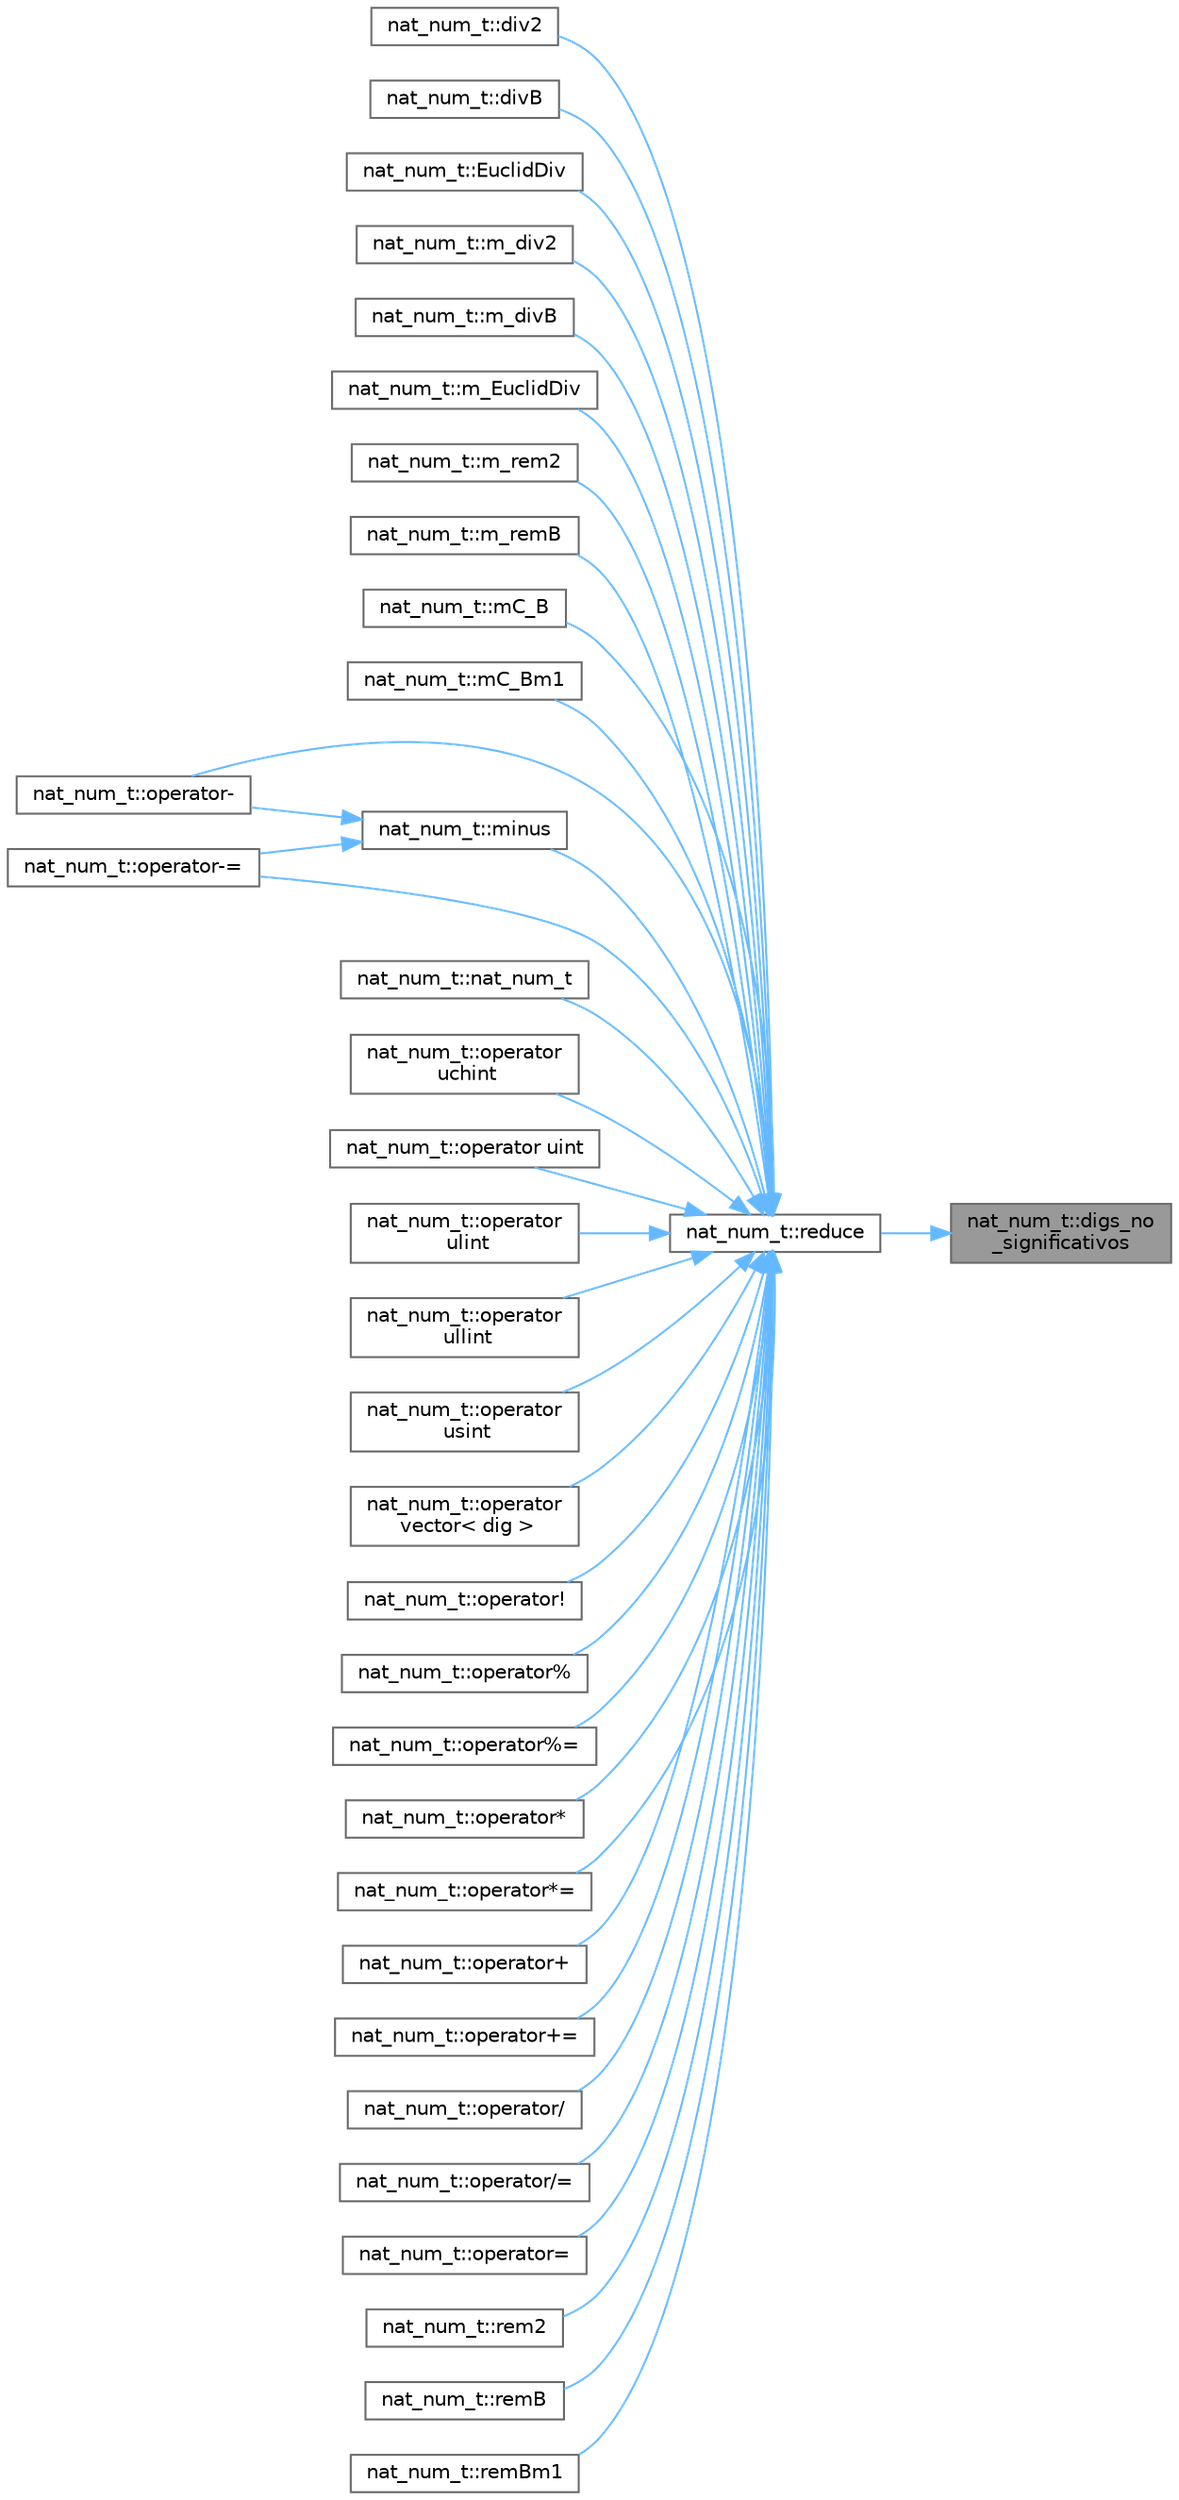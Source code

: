 digraph "nat_num_t::digs_no_significativos"
{
 // INTERACTIVE_SVG=YES
 // LATEX_PDF_SIZE
  bgcolor="transparent";
  edge [fontname=Helvetica,fontsize=10,labelfontname=Helvetica,labelfontsize=10];
  node [fontname=Helvetica,fontsize=10,shape=box,height=0.2,width=0.4];
  rankdir="RL";
  Node1 [label="nat_num_t::digs_no\l_significativos",height=0.2,width=0.4,color="gray40", fillcolor="grey60", style="filled", fontcolor="black",tooltip=" "];
  Node1 -> Node2 [dir="back",color="steelblue1",style="solid"];
  Node2 [label="nat_num_t::reduce",height=0.2,width=0.4,color="grey40", fillcolor="white", style="filled",URL="$classnat__num__t.html#a5a1e29dfd320bf08016a2f0227621f0d",tooltip=" "];
  Node2 -> Node3 [dir="back",color="steelblue1",style="solid"];
  Node3 [label="nat_num_t::div2",height=0.2,width=0.4,color="grey40", fillcolor="white", style="filled",URL="$classnat__num__t.html#a3a404549ae4f05cafef5d6ceec3a6646",tooltip=" "];
  Node2 -> Node4 [dir="back",color="steelblue1",style="solid"];
  Node4 [label="nat_num_t::divB",height=0.2,width=0.4,color="grey40", fillcolor="white", style="filled",URL="$classnat__num__t.html#aad12fc5939f569965b9694292906194c",tooltip=" "];
  Node2 -> Node5 [dir="back",color="steelblue1",style="solid"];
  Node5 [label="nat_num_t::EuclidDiv",height=0.2,width=0.4,color="grey40", fillcolor="white", style="filled",URL="$classnat__num__t.html#a86fb8e79d86da172cc7adff7632ac725",tooltip=" "];
  Node2 -> Node6 [dir="back",color="steelblue1",style="solid"];
  Node6 [label="nat_num_t::m_div2",height=0.2,width=0.4,color="grey40", fillcolor="white", style="filled",URL="$classnat__num__t.html#affad1b46b9de15da174a01644271785f",tooltip=" "];
  Node2 -> Node7 [dir="back",color="steelblue1",style="solid"];
  Node7 [label="nat_num_t::m_divB",height=0.2,width=0.4,color="grey40", fillcolor="white", style="filled",URL="$classnat__num__t.html#af92fae6d437e61b258bb0fa3987b91b6",tooltip=" "];
  Node2 -> Node8 [dir="back",color="steelblue1",style="solid"];
  Node8 [label="nat_num_t::m_EuclidDiv",height=0.2,width=0.4,color="grey40", fillcolor="white", style="filled",URL="$classnat__num__t.html#a33fdda0e7d67cc2f9a9c90ea001e8c2b",tooltip=" "];
  Node2 -> Node9 [dir="back",color="steelblue1",style="solid"];
  Node9 [label="nat_num_t::m_rem2",height=0.2,width=0.4,color="grey40", fillcolor="white", style="filled",URL="$classnat__num__t.html#afef2a039b484e1a1147959e96e07be7a",tooltip=" "];
  Node2 -> Node10 [dir="back",color="steelblue1",style="solid"];
  Node10 [label="nat_num_t::m_remB",height=0.2,width=0.4,color="grey40", fillcolor="white", style="filled",URL="$classnat__num__t.html#a7f59276202f957a0027f1784f88bc617",tooltip=" "];
  Node2 -> Node11 [dir="back",color="steelblue1",style="solid"];
  Node11 [label="nat_num_t::mC_B",height=0.2,width=0.4,color="grey40", fillcolor="white", style="filled",URL="$classnat__num__t.html#aa042059e50f3008d12e430fdebcc323f",tooltip=" "];
  Node2 -> Node12 [dir="back",color="steelblue1",style="solid"];
  Node12 [label="nat_num_t::mC_Bm1",height=0.2,width=0.4,color="grey40", fillcolor="white", style="filled",URL="$classnat__num__t.html#ac276fad3a3947175a55b2b9e990ae231",tooltip=" "];
  Node2 -> Node13 [dir="back",color="steelblue1",style="solid"];
  Node13 [label="nat_num_t::minus",height=0.2,width=0.4,color="grey40", fillcolor="white", style="filled",URL="$classnat__num__t.html#a07b25245f1119449ee9171ab2ea85de6",tooltip=" "];
  Node13 -> Node14 [dir="back",color="steelblue1",style="solid"];
  Node14 [label="nat_num_t::operator-",height=0.2,width=0.4,color="grey40", fillcolor="white", style="filled",URL="$classnat__num__t.html#aa7de2415a6824b4af279ec90aac74dd3",tooltip=" "];
  Node13 -> Node15 [dir="back",color="steelblue1",style="solid"];
  Node15 [label="nat_num_t::operator-=",height=0.2,width=0.4,color="grey40", fillcolor="white", style="filled",URL="$classnat__num__t.html#a0951fd96d0bf5389fd1a30aa2c19ef6a",tooltip=" "];
  Node2 -> Node16 [dir="back",color="steelblue1",style="solid"];
  Node16 [label="nat_num_t::nat_num_t",height=0.2,width=0.4,color="grey40", fillcolor="white", style="filled",URL="$classnat__num__t.html#a37024fe6aa82e7f7632fa2f119d91982",tooltip=" "];
  Node2 -> Node17 [dir="back",color="steelblue1",style="solid"];
  Node17 [label="nat_num_t::operator\l uchint",height=0.2,width=0.4,color="grey40", fillcolor="white", style="filled",URL="$classnat__num__t.html#a344d5169b4e8601fd3b3c7b32ea7a2ef",tooltip=" "];
  Node2 -> Node18 [dir="back",color="steelblue1",style="solid"];
  Node18 [label="nat_num_t::operator uint",height=0.2,width=0.4,color="grey40", fillcolor="white", style="filled",URL="$classnat__num__t.html#a491e17555be2492eedcb5788b8a9a271",tooltip=" "];
  Node2 -> Node19 [dir="back",color="steelblue1",style="solid"];
  Node19 [label="nat_num_t::operator\l ulint",height=0.2,width=0.4,color="grey40", fillcolor="white", style="filled",URL="$classnat__num__t.html#abe95f2899f69106cd62ca8d576d546e3",tooltip=" "];
  Node2 -> Node20 [dir="back",color="steelblue1",style="solid"];
  Node20 [label="nat_num_t::operator\l ullint",height=0.2,width=0.4,color="grey40", fillcolor="white", style="filled",URL="$classnat__num__t.html#a541e1b883b4bdab9c1fceac15fa2ce4c",tooltip=" "];
  Node2 -> Node21 [dir="back",color="steelblue1",style="solid"];
  Node21 [label="nat_num_t::operator\l usint",height=0.2,width=0.4,color="grey40", fillcolor="white", style="filled",URL="$classnat__num__t.html#a9c55fd75b20e9196e5f798c6d311f745",tooltip=" "];
  Node2 -> Node22 [dir="back",color="steelblue1",style="solid"];
  Node22 [label="nat_num_t::operator\l vector\< dig \>",height=0.2,width=0.4,color="grey40", fillcolor="white", style="filled",URL="$classnat__num__t.html#a017ccdb8add749e869c3e35cd4d32f9d",tooltip=" "];
  Node2 -> Node23 [dir="back",color="steelblue1",style="solid"];
  Node23 [label="nat_num_t::operator!",height=0.2,width=0.4,color="grey40", fillcolor="white", style="filled",URL="$classnat__num__t.html#a2a5a33dec1079928b211d2dc47e6d85f",tooltip=" "];
  Node2 -> Node24 [dir="back",color="steelblue1",style="solid"];
  Node24 [label="nat_num_t::operator%",height=0.2,width=0.4,color="grey40", fillcolor="white", style="filled",URL="$classnat__num__t.html#a9d9cdb7e6209d001ab8e4ffa3450cb33",tooltip=" "];
  Node2 -> Node25 [dir="back",color="steelblue1",style="solid"];
  Node25 [label="nat_num_t::operator%=",height=0.2,width=0.4,color="grey40", fillcolor="white", style="filled",URL="$classnat__num__t.html#aebfeb312e837e0bc29834fe3d9b7343b",tooltip=" "];
  Node2 -> Node26 [dir="back",color="steelblue1",style="solid"];
  Node26 [label="nat_num_t::operator*",height=0.2,width=0.4,color="grey40", fillcolor="white", style="filled",URL="$classnat__num__t.html#a0f5643bd0b8c549e71abd522d58c7e7e",tooltip=" "];
  Node2 -> Node27 [dir="back",color="steelblue1",style="solid"];
  Node27 [label="nat_num_t::operator*=",height=0.2,width=0.4,color="grey40", fillcolor="white", style="filled",URL="$classnat__num__t.html#ae0bbc32c65935b4cf54a154ec950fc18",tooltip=" "];
  Node2 -> Node28 [dir="back",color="steelblue1",style="solid"];
  Node28 [label="nat_num_t::operator+",height=0.2,width=0.4,color="grey40", fillcolor="white", style="filled",URL="$classnat__num__t.html#ab1087d198842dd2e00e8f2961421fd50",tooltip=" "];
  Node2 -> Node29 [dir="back",color="steelblue1",style="solid"];
  Node29 [label="nat_num_t::operator+=",height=0.2,width=0.4,color="grey40", fillcolor="white", style="filled",URL="$classnat__num__t.html#a61807871c9e8e701d61e7573acd35055",tooltip=" "];
  Node2 -> Node14 [dir="back",color="steelblue1",style="solid"];
  Node2 -> Node15 [dir="back",color="steelblue1",style="solid"];
  Node2 -> Node30 [dir="back",color="steelblue1",style="solid"];
  Node30 [label="nat_num_t::operator/",height=0.2,width=0.4,color="grey40", fillcolor="white", style="filled",URL="$classnat__num__t.html#aa1a1fa2bc567648fb5fd76d2a73e911e",tooltip=" "];
  Node2 -> Node31 [dir="back",color="steelblue1",style="solid"];
  Node31 [label="nat_num_t::operator/=",height=0.2,width=0.4,color="grey40", fillcolor="white", style="filled",URL="$classnat__num__t.html#aeecab0dc9b304ff23fb08008db79fcc1",tooltip=" "];
  Node2 -> Node32 [dir="back",color="steelblue1",style="solid"];
  Node32 [label="nat_num_t::operator=",height=0.2,width=0.4,color="grey40", fillcolor="white", style="filled",URL="$classnat__num__t.html#a2f2bc5932044b67b90f5fba65c0fbb36",tooltip=" "];
  Node2 -> Node33 [dir="back",color="steelblue1",style="solid"];
  Node33 [label="nat_num_t::rem2",height=0.2,width=0.4,color="grey40", fillcolor="white", style="filled",URL="$classnat__num__t.html#ae56a8fb7a652c7bb033757d7e5f1c8e9",tooltip=" "];
  Node2 -> Node34 [dir="back",color="steelblue1",style="solid"];
  Node34 [label="nat_num_t::remB",height=0.2,width=0.4,color="grey40", fillcolor="white", style="filled",URL="$classnat__num__t.html#aed8fccba120976b462162f62991f68e4",tooltip=" "];
  Node2 -> Node35 [dir="back",color="steelblue1",style="solid"];
  Node35 [label="nat_num_t::remBm1",height=0.2,width=0.4,color="grey40", fillcolor="white", style="filled",URL="$classnat__num__t.html#ab352e91cb85a60cc2ec06082f59dca99",tooltip=" "];
}
